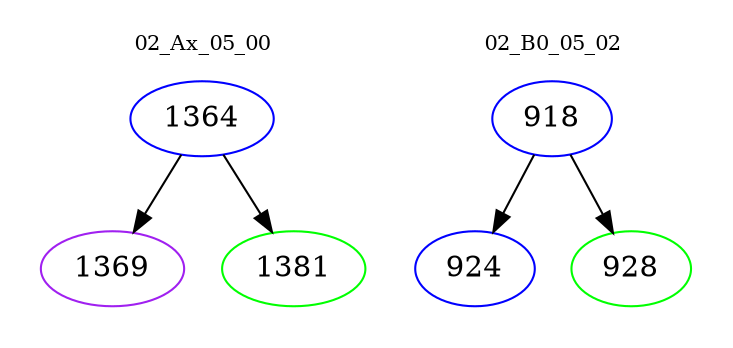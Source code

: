 digraph{
subgraph cluster_0 {
color = white
label = "02_Ax_05_00";
fontsize=10;
T0_1364 [label="1364", color="blue"]
T0_1364 -> T0_1369 [color="black"]
T0_1369 [label="1369", color="purple"]
T0_1364 -> T0_1381 [color="black"]
T0_1381 [label="1381", color="green"]
}
subgraph cluster_1 {
color = white
label = "02_B0_05_02";
fontsize=10;
T1_918 [label="918", color="blue"]
T1_918 -> T1_924 [color="black"]
T1_924 [label="924", color="blue"]
T1_918 -> T1_928 [color="black"]
T1_928 [label="928", color="green"]
}
}

